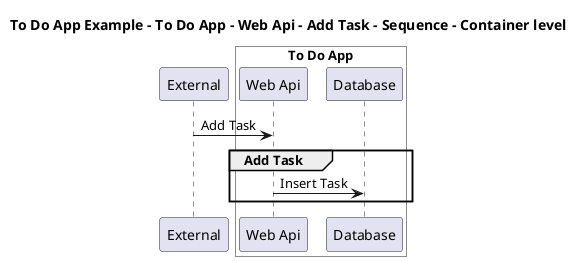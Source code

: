 @startuml

title To Do App Example - To Do App - Web Api - Add Task - Sequence - Container level

participant "External" as C4InterFlow.SoftwareSystems.ExternalSystem

box "To Do App" #White
    participant "Web Api" as ToDoAppExample.SoftwareSystems.ToDoApp.Containers.WebApi
    participant "Database" as ToDoAppExample.SoftwareSystems.ToDoApp.Containers.Database
end box


C4InterFlow.SoftwareSystems.ExternalSystem -> ToDoAppExample.SoftwareSystems.ToDoApp.Containers.WebApi : Add Task
group Add Task
ToDoAppExample.SoftwareSystems.ToDoApp.Containers.WebApi -> ToDoAppExample.SoftwareSystems.ToDoApp.Containers.Database : Insert Task
end


@enduml
